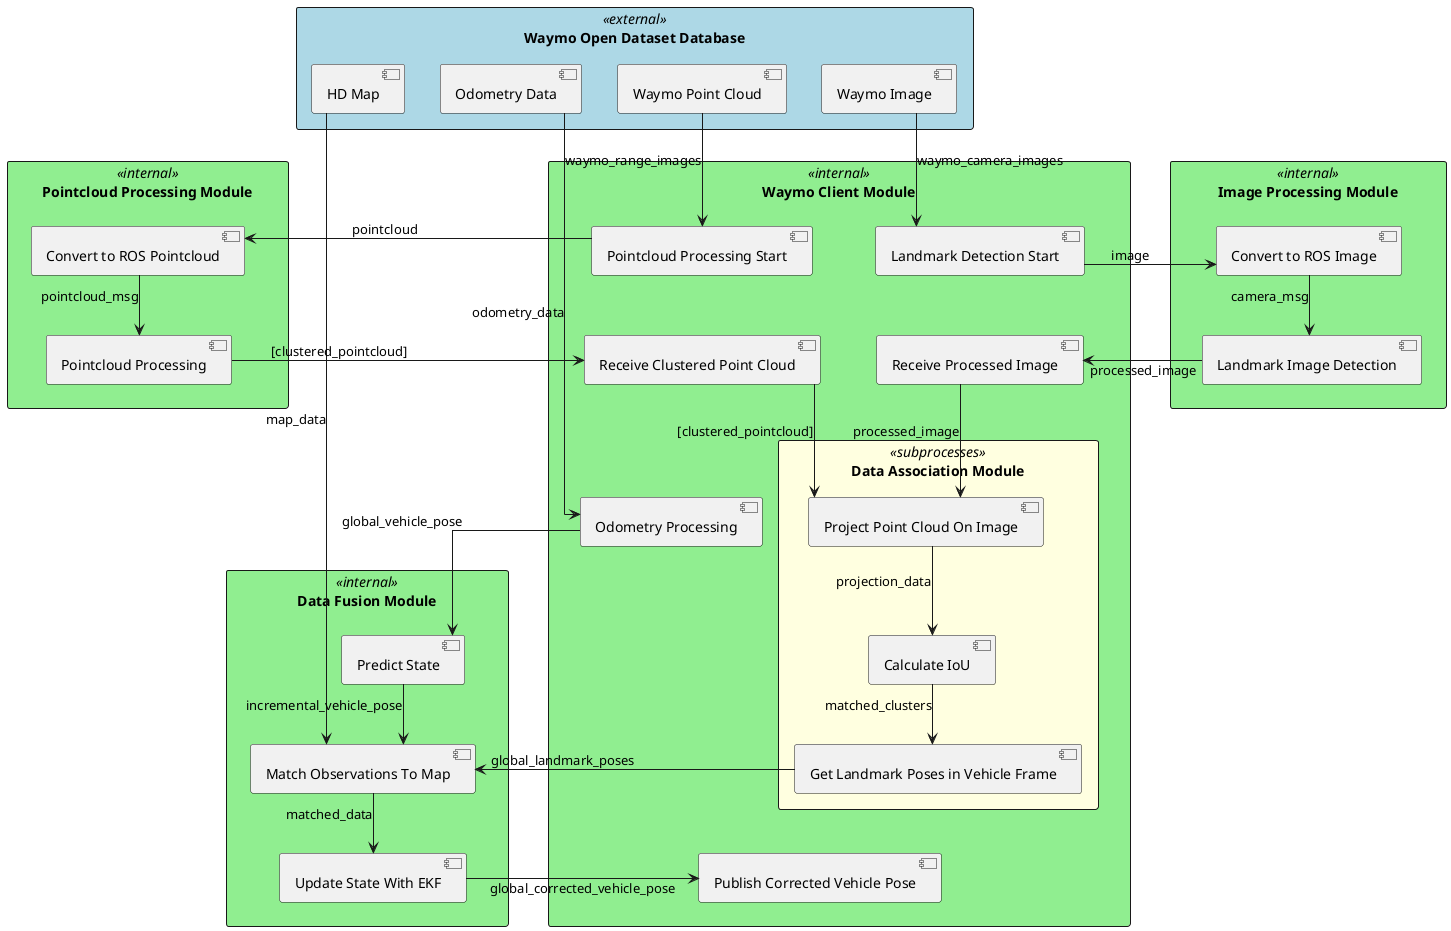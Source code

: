 @startuml
skinparam linetype ortho
skinparam rectangle {
    BackgroundColor<<external>> LightBlue
    BackgroundColor<<internal>> LightGreen
    BackgroundColor<<system>> White
    BackgroundColor<<subprocesses>> LightYellow
    Padding 20
    MinWidth 300
}

'--- External Dataset at the Top ---
rectangle "Waymo Open Dataset Database" <<external>> {
    [Waymo Point Cloud]
    [Waymo Image]
    [Odometry Data]
    [HD Map]
}

'--- Landmark Detection System ---
rectangle "Waymo Client Module" <<internal>> {
    [Odometry Processing]
    [Pointcloud Processing Start]
    [Landmark Detection Start]
    [Receive Clustered Point Cloud]
    [Receive Processed Image]
    rectangle "Data Association Module" <<subprocesses>> {
        [Project Point Cloud On Image]
        [Calculate IoU]
        [Get Landmark Poses in Vehicle Frame]
    }
    [Publish Corrected Vehicle Pose]
}

'--- Pointcloud first, Image below ---
rectangle "Pointcloud Processing Module" <<internal>> {
    [Convert to ROS Pointcloud]
    [Pointcloud Processing]
}

rectangle "Image Processing Module" <<internal>> {
    [Convert to ROS Image]
    [Landmark Image Detection]
}

rectangle "Data Fusion Module" <<internal>> {
    [Predict State]
    [Match Observations To Map]
    [Update State With EKF]
}

"Pointcloud Processing Module" -[hidden]right-> "Waymo Client Module"
"Image Processing Module" -[hidden]right-> "Waymo Client Module"
"Waymo Client Module" -[hidden]down-> "Data Fusion Module"


"Pointcloud Processing Module" -[hidden]down-> [Predict State]
[Odometry Processing] -[hidden]left-> [Project Point Cloud On Image]
[Waymo Point Cloud] -[hidden]right-> [Waymo Image]
[Waymo Image] -[hidden]right-> [Odometry Data]
[Pointcloud Processing Start] -[hidden]down-> [Receive Clustered Point Cloud]
[Landmark Detection Start] -[hidden]down-> [Receive Processed Image]
[Get Landmark Poses in Vehicle Frame] -[hidden]down-> [Publish Corrected Vehicle Pose]

'--- Connections from external to internal modules ---
[Waymo Point Cloud] -down-> [Pointcloud Processing Start] : waymo_range_images
[Waymo Image] -down-> [Landmark Detection Start] : waymo_camera_images
[Odometry Data] -down-> [Odometry Processing] : odometry_data
[HD Map] -down-> [Match Observations To Map] : map_data

' '--- Pointcloud Processing Flow ---
[Pointcloud Processing Start] -right-> [Convert to ROS Pointcloud] : pointcloud
[Convert to ROS Pointcloud] -down-> [Pointcloud Processing] : pointcloud_msg
[Pointcloud Processing] -left-> [Receive Clustered Point Cloud] : [clustered_pointcloud]


' '--- Image Processing Flow ---
[Landmark Detection Start] -right-> [Convert to ROS Image] : image
[Convert to ROS Image] -down-> [Landmark Image Detection] : camera_msg
[Landmark Image Detection] -left-> [Receive Processed Image] : processed_image

' '--- Data Association Flow ---
[Receive Clustered Point Cloud] -down-> [Project Point Cloud On Image] : [clustered_pointcloud]
[Receive Processed Image] -down-> [Project Point Cloud On Image] : processed_image
[Project Point Cloud On Image] -down-> [Calculate IoU] : projection_data
[Calculate IoU] -down-> [Get Landmark Poses in Vehicle Frame] : matched_clusters

' '--- Data Fusion Flow ---
[Odometry Processing] -down-> [Predict State] : global_vehicle_pose
[Predict State] -down-> [Match Observations To Map] : incremental_vehicle_pose
[Get Landmark Poses in Vehicle Frame] --> [Match Observations To Map] : global_landmark_poses
[Match Observations To Map] -down-> [Update State With EKF] : matched_data
[Update State With EKF] -down-> [Publish Corrected Vehicle Pose] : global_corrected_vehicle_pose

@enduml